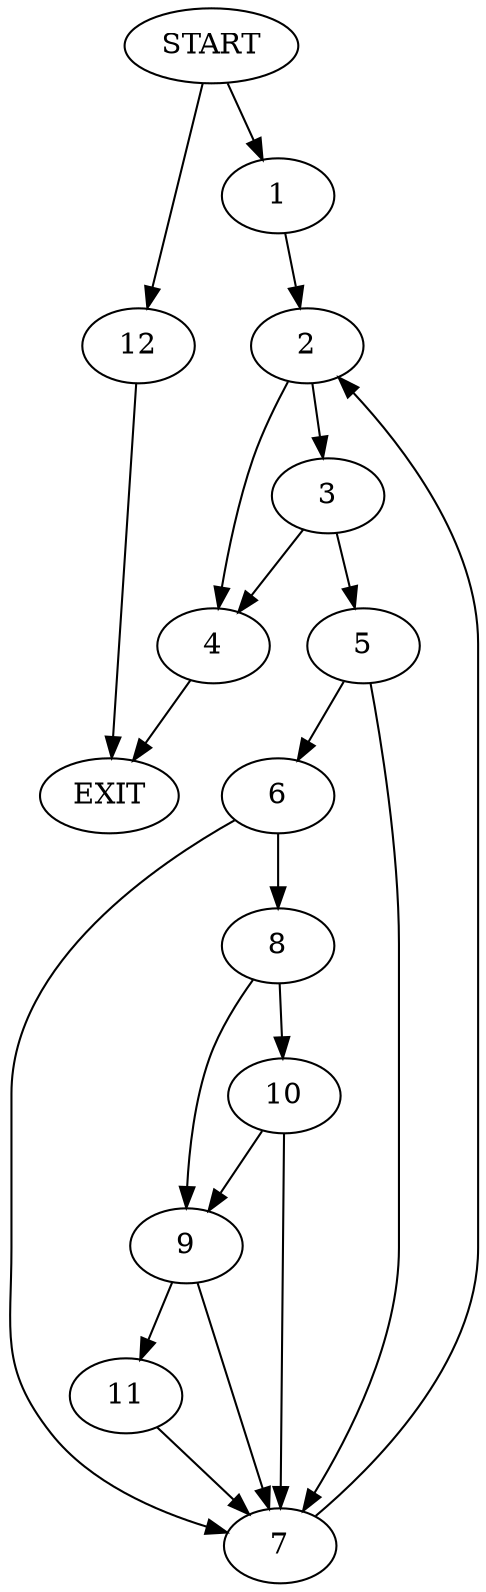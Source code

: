 digraph {
0 [label="START"]
13 [label="EXIT"]
0 -> 1
1 -> 2
2 -> 3
2 -> 4
4 -> 13
3 -> 5
3 -> 4
5 -> 6
5 -> 7
7 -> 2
6 -> 8
6 -> 7
8 -> 9
8 -> 10
10 -> 9
10 -> 7
9 -> 11
9 -> 7
11 -> 7
0 -> 12
12 -> 13
}
